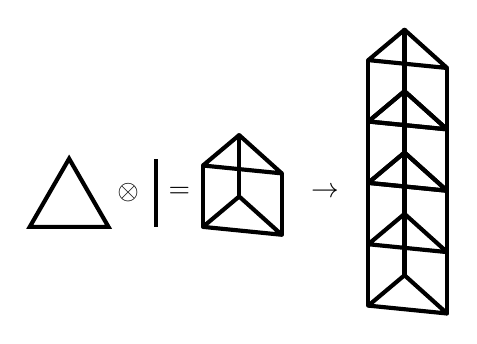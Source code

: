 \begin{tikzpicture}[scale=1]
\draw[line width=1.5pt] (0,0) -- (1,0) -- (60:1) -- cycle;
\node at (1.25,0 |- 60:0.5) {$\otimes$};
\draw[line width=1.5pt] (1.6,0) -- (1.6,0 |- 60:1);
\node at (1.9,0 |- 60:0.5) {$=$};

\draw[line width=1.5pt, line join=bevel] (2.2,0) -- +(1, -0.1) -- +(40:0.6) -- cycle;

\draw[line width=1.5pt, line cap=round] (2.2, 0) -- +(0,0 |- 60:0.9);
\draw[line width=1.5pt, line cap=round] (2.2, 0) ++(1, -0.1) -- +(0,0 |- 60:0.9);
\draw[line width=1.5pt, line cap=round] (2.2, 0) ++(40:0.6) -- +(0,0 |- 60:0.9);
\draw[line width=1.5pt, line join=bevel] (2.2,0) ++(0,0 |- 60:0.9) --
+(1, -0.1) -- +(40:0.6) -- cycle;

\node at (3.75, 0 |- 60:0.5) {$\rightarrow$};
% ++(0,0 |- 60:1) -- +(1, -0.25) -- +(40:0.7) -- (2, 0 |- 60:1);

\draw[line width=1.5pt, line join=bevel] (4.3, -1) -- +(1, -0.1) -- +(40:0.6) -- cycle;
\draw[line width=1.5pt, line cap=round] (4.3, -1) -- +(0,0 |- 60:0.9);
\draw[line width=1.5pt, line cap=round] (4.3, -1) ++(1, -0.1) -- +(0,0 |- 60:0.9);
\draw[line width=1.5pt, line cap=round] (4.3, -1) ++(40:0.6) -- +(0,0 |- 60:0.9);
\draw[line width=1.5pt, line join=bevel] (4.3, -1) ++(0,0 |- 60:0.9) -- +(1, -0.1) -- +(40:0.6) -- cycle;

\draw[line width=1.5pt, line cap=round] (4.3, -1) ++(0,0 |- 60:0.9) -- +(0,0 |- 60:0.9);
\draw[line width=1.5pt, line cap=round] (4.3, -1) ++(0,0 |- 60:0.9) ++(1, -0.1) -- +(0,0 |- 60:0.9);
\draw[line width=1.5pt, line cap=round] (4.3, -1) ++(0,0 |- 60:0.9) ++(40:0.6) -- +(0,0 |- 60:0.9);
\draw[line width=1.5pt, line join=bevel] (4.3, -1) ++(0,0 |- 60:0.9) ++(0,0 |- 60:0.9) -- +(1, -0.1) -- +(40:0.6) -- cycle;

\draw[line width=1.5pt, line join=bevel] (4.3, -1) ++(0,0 |- 60:1.8) -- +(1, -0.1) -- +(40:0.6) -- cycle;
\draw[line width=1.5pt, line cap=round] (4.3, -1) ++(0,0 |- 60:1.8) -- +(0,0 |- 60:0.9);
\draw[line width=1.5pt, line cap=round] (4.3, -1) ++(0,0 |- 60:1.8) ++(1, -0.1) -- +(0,0 |- 60:0.9);
\draw[line width=1.5pt, line cap=round] (4.3, -1) ++(0,0 |- 60:1.8) ++(40:0.6) -- +(0,0 |- 60:0.9);
\draw[line width=1.5pt, line join=bevel] (4.3, -1) ++(0,0 |- 60:1.8) ++(0,0 |- 60:0.9) -- +(1, -0.1) -- +(40:0.6) -- cycle;

\draw[line width=1.5pt, line join=bevel] (4.3, -1) ++(0,0 |- 60:2.7) -- +(1, -0.1) -- +(40:0.6) -- cycle;
\draw[line width=1.5pt, line cap=round] (4.3, -1) ++(0,0 |- 60:2.7) -- +(0,0 |- 60:0.9);
\draw[line width=1.5pt, line cap=round] (4.3, -1) ++(0,0 |- 60:2.7) ++(1, -0.1) -- +(0,0 |- 60:0.9);
\draw[line width=1.5pt, line cap=round] (4.3, -1) ++(0,0 |- 60:2.7) ++(40:0.6) -- +(0,0 |- 60:0.9);
\draw[line width=1.5pt, line join=bevel] (4.3, -1) ++(0,0 |- 60:2.7) ++(0,0 |- 60:0.9) -- +(1, -0.1) -- +(40:0.6) -- cycle;
\end{tikzpicture}
